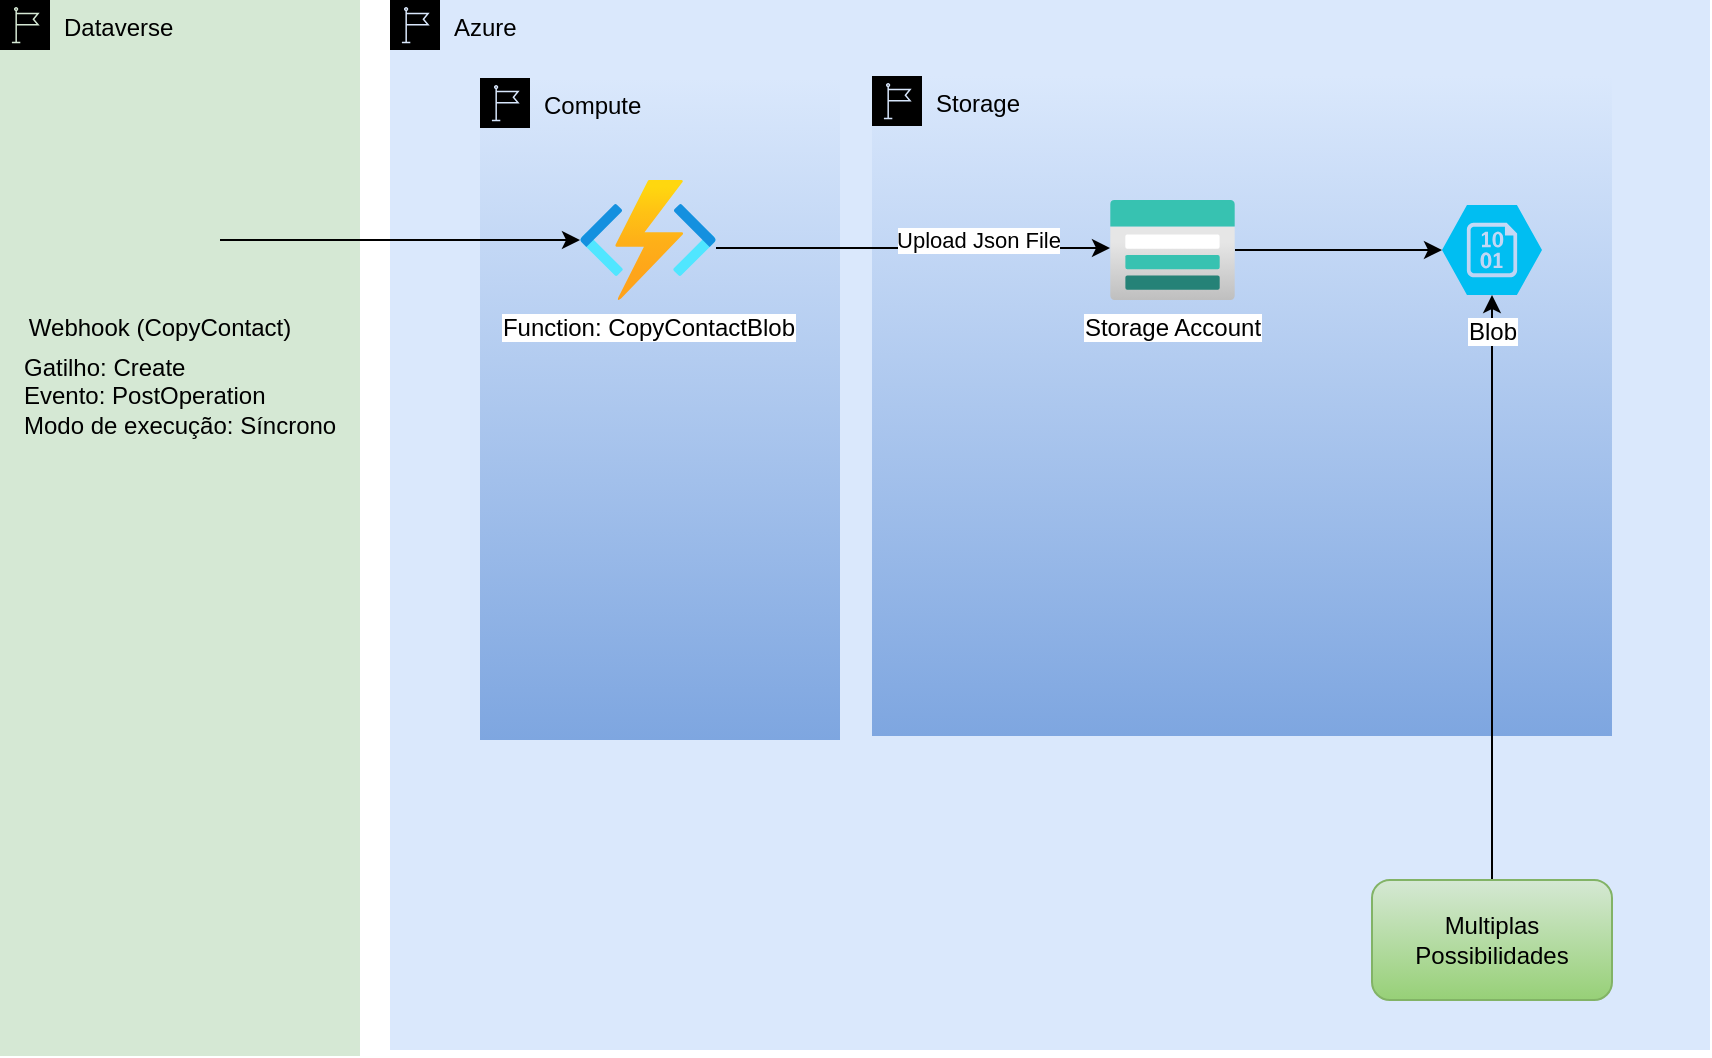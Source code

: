 <mxfile version="26.0.4">
  <diagram name="Webhook + Azure Functions" id="ly0JMjOMVKZkvVRpWAMl">
    <mxGraphModel dx="1728" dy="997" grid="0" gridSize="10" guides="1" tooltips="1" connect="1" arrows="1" fold="1" page="1" pageScale="1" pageWidth="1169" pageHeight="827" math="0" shadow="0">
      <root>
        <mxCell id="0" />
        <mxCell id="1" parent="0" />
        <mxCell id="Qm2beGbuhuORFSTr5UQg-9" value="Azure" style="sketch=0;outlineConnect=0;html=1;whiteSpace=wrap;fontSize=12;fontStyle=0;shape=mxgraph.aws4.group;grIcon=mxgraph.aws4.group_region;strokeColor=none;fillColor=#dae8fc;verticalAlign=top;align=left;spacingLeft=30;dashed=1;" parent="1" vertex="1">
          <mxGeometry x="318" y="150" width="660" height="525" as="geometry" />
        </mxCell>
        <mxCell id="Qm2beGbuhuORFSTr5UQg-12" value="Storage" style="sketch=0;outlineConnect=0;html=1;whiteSpace=wrap;fontSize=12;fontStyle=0;shape=mxgraph.aws4.group;grIcon=mxgraph.aws4.group_region;verticalAlign=top;align=left;spacingLeft=30;dashed=1;strokeColor=none;fillColor=#dae8fc;gradientColor=#7ea6e0;" parent="1" vertex="1">
          <mxGeometry x="559" y="188" width="370" height="330" as="geometry" />
        </mxCell>
        <mxCell id="kfA8HxbeG8f3ouB9q9vt-2" style="edgeStyle=orthogonalEdgeStyle;rounded=0;orthogonalLoop=1;jettySize=auto;html=1;entryX=0.5;entryY=1;entryDx=0;entryDy=0;entryPerimeter=0;" edge="1" parent="1" source="kfA8HxbeG8f3ouB9q9vt-1" target="Qm2beGbuhuORFSTr5UQg-5">
          <mxGeometry relative="1" as="geometry" />
        </mxCell>
        <mxCell id="Qm2beGbuhuORFSTr5UQg-7" value="Dataverse" style="sketch=0;outlineConnect=0;html=1;whiteSpace=wrap;fontSize=12;fontStyle=0;shape=mxgraph.aws4.group;grIcon=mxgraph.aws4.group_region;strokeColor=none;fillColor=#d5e8d4;verticalAlign=top;align=left;spacingLeft=30;dashed=1;" parent="1" vertex="1">
          <mxGeometry x="123" y="150" width="180" height="528" as="geometry" />
        </mxCell>
        <mxCell id="Qm2beGbuhuORFSTr5UQg-3" value="Webhook (CopyContact)" style="shape=image;verticalLabelPosition=bottom;verticalAlign=top;imageAspect=0;image=https://raw.githubusercontent.com/tetiana-nizdropa/drawio-icons/master/power-platform-icons/Dataverse_scalable.svg;aspect=fixed;" parent="1" vertex="1">
          <mxGeometry x="173" y="240" width="60" height="60" as="geometry" />
        </mxCell>
        <mxCell id="Qm2beGbuhuORFSTr5UQg-8" value="Gatilho: Create&lt;div&gt;Evento: PostOperation&lt;/div&gt;&lt;div&gt;Modo de execução: Síncrono&lt;/div&gt;" style="text;html=1;align=left;verticalAlign=middle;whiteSpace=wrap;rounded=0;" parent="1" vertex="1">
          <mxGeometry x="133" y="325" width="160" height="46" as="geometry" />
        </mxCell>
        <mxCell id="Qm2beGbuhuORFSTr5UQg-10" value="Compute" style="sketch=0;outlineConnect=0;html=1;whiteSpace=wrap;fontSize=12;fontStyle=0;shape=mxgraph.aws4.group;grIcon=mxgraph.aws4.group_region;verticalAlign=top;align=left;spacingLeft=30;dashed=1;strokeColor=none;fillColor=#dae8fc;gradientColor=#7ea6e0;" parent="1" vertex="1">
          <mxGeometry x="363" y="189" width="180" height="331" as="geometry" />
        </mxCell>
        <mxCell id="Qm2beGbuhuORFSTr5UQg-1" value="Storage Account" style="image;aspect=fixed;html=1;points=[];align=center;fontSize=12;image=img/lib/azure2/storage/Storage_Accounts.svg;" parent="1" vertex="1">
          <mxGeometry x="678" y="250" width="62.5" height="50" as="geometry" />
        </mxCell>
        <mxCell id="Qm2beGbuhuORFSTr5UQg-5" value="&lt;span style=&quot;background-color: light-dark(#ffffff, var(--ge-dark-color, #121212)); line-height: 190%;&quot;&gt;Blob&lt;/span&gt;" style="verticalLabelPosition=bottom;html=1;verticalAlign=top;align=center;strokeColor=none;fillColor=#00BEF2;shape=mxgraph.azure.storage_blob;" parent="1" vertex="1">
          <mxGeometry x="844" y="252.5" width="50" height="45" as="geometry" />
        </mxCell>
        <mxCell id="Qm2beGbuhuORFSTr5UQg-15" style="edgeStyle=orthogonalEdgeStyle;rounded=0;orthogonalLoop=1;jettySize=auto;html=1;" parent="1" source="Qm2beGbuhuORFSTr5UQg-1" target="Qm2beGbuhuORFSTr5UQg-5" edge="1">
          <mxGeometry relative="1" as="geometry" />
        </mxCell>
        <mxCell id="Qm2beGbuhuORFSTr5UQg-13" style="edgeStyle=orthogonalEdgeStyle;rounded=0;orthogonalLoop=1;jettySize=auto;html=1;" parent="1" source="Qm2beGbuhuORFSTr5UQg-3" target="Qm2beGbuhuORFSTr5UQg-2" edge="1">
          <mxGeometry relative="1" as="geometry" />
        </mxCell>
        <mxCell id="Qm2beGbuhuORFSTr5UQg-16" style="edgeStyle=orthogonalEdgeStyle;rounded=0;orthogonalLoop=1;jettySize=auto;html=1;" parent="1" source="Qm2beGbuhuORFSTr5UQg-2" target="Qm2beGbuhuORFSTr5UQg-1" edge="1">
          <mxGeometry relative="1" as="geometry">
            <Array as="points">
              <mxPoint x="621" y="274" />
              <mxPoint x="621" y="274" />
            </Array>
          </mxGeometry>
        </mxCell>
        <mxCell id="Qm2beGbuhuORFSTr5UQg-17" value="Upload Json File" style="edgeLabel;html=1;align=center;verticalAlign=middle;resizable=0;points=[];" parent="Qm2beGbuhuORFSTr5UQg-16" vertex="1" connectable="0">
          <mxGeometry x="-0.169" relative="1" as="geometry">
            <mxPoint x="49" y="-4" as="offset" />
          </mxGeometry>
        </mxCell>
        <mxCell id="Qm2beGbuhuORFSTr5UQg-2" value="Function: CopyContactBlob" style="image;aspect=fixed;html=1;points=[];align=center;fontSize=12;image=img/lib/azure2/compute/Function_Apps.svg;" parent="1" vertex="1">
          <mxGeometry x="413" y="240" width="68" height="60" as="geometry" />
        </mxCell>
        <mxCell id="kfA8HxbeG8f3ouB9q9vt-1" value="Multiplas Possibilidades" style="rounded=1;whiteSpace=wrap;html=1;fillColor=#d5e8d4;gradientColor=#97d077;strokeColor=#82b366;" vertex="1" parent="1">
          <mxGeometry x="809" y="590" width="120" height="60" as="geometry" />
        </mxCell>
      </root>
    </mxGraphModel>
  </diagram>
</mxfile>
